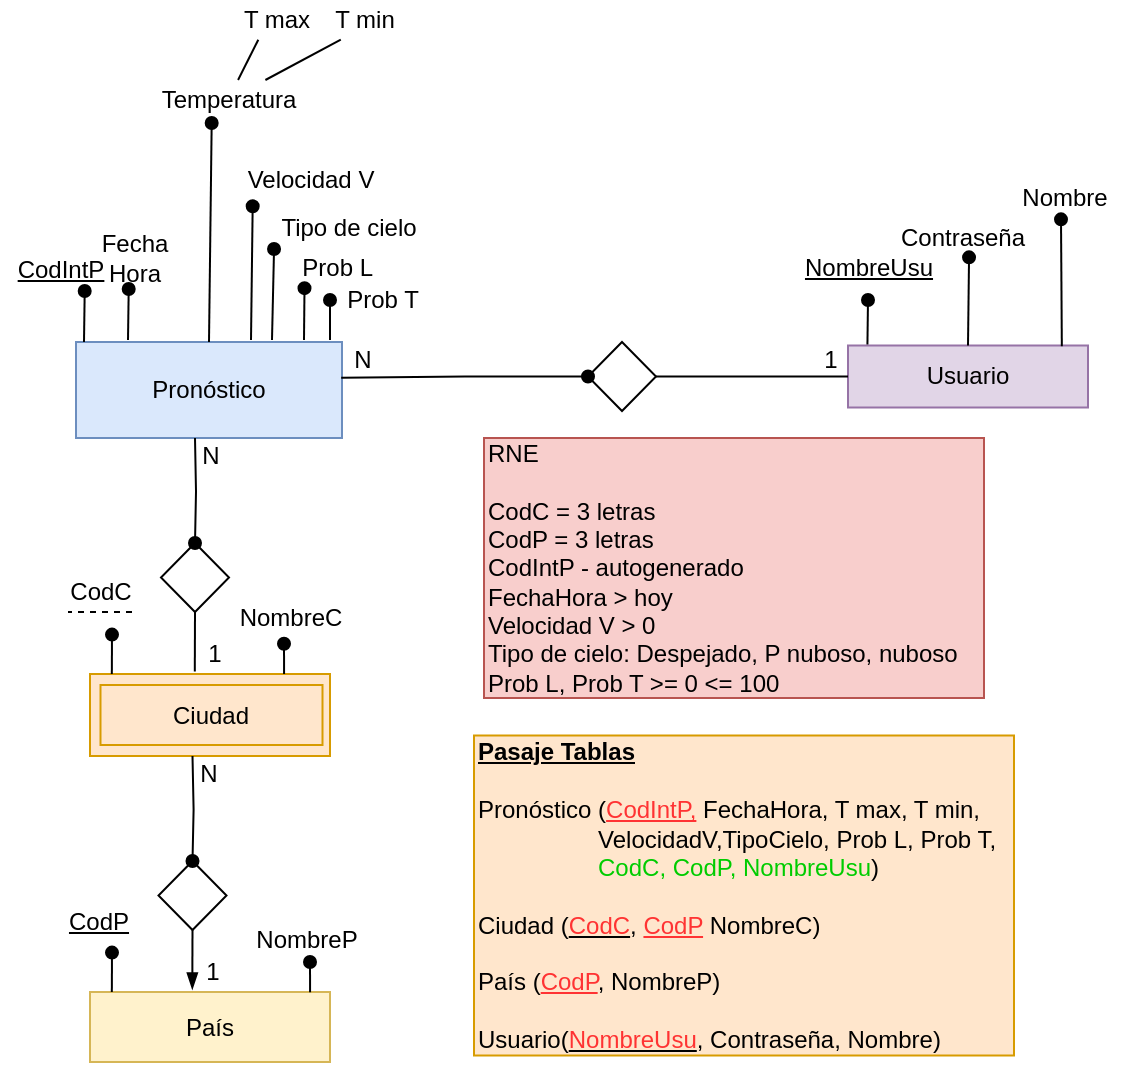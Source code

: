 <mxfile version="16.5.1" type="device"><diagram id="6beAcekvTGWuNFDRQ2lt" name="Página-1"><mxGraphModel dx="1278" dy="649" grid="1" gridSize="10" guides="1" tooltips="1" connect="1" arrows="1" fold="1" page="1" pageScale="1" pageWidth="827" pageHeight="1169" math="0" shadow="0"><root><mxCell id="0"/><mxCell id="1" parent="0"/><mxCell id="8WbYCytXhT2N30jxI4e--1" value="Pronóstico" style="rounded=0;whiteSpace=wrap;html=1;fillColor=#dae8fc;strokeColor=#6c8ebf;" parent="1" vertex="1"><mxGeometry x="598" y="490" width="133" height="48" as="geometry"/></mxCell><mxCell id="8WbYCytXhT2N30jxI4e--2" value="Ciudad" style="rounded=0;whiteSpace=wrap;html=1;fillColor=#ffe6cc;strokeColor=#d79b00;" parent="1" vertex="1"><mxGeometry x="605" y="656" width="120" height="41" as="geometry"/></mxCell><mxCell id="8WbYCytXhT2N30jxI4e--7" value="Usuario" style="rounded=0;whiteSpace=wrap;html=1;fillColor=#e1d5e7;strokeColor=#9673a6;" parent="1" vertex="1"><mxGeometry x="984" y="491.75" width="120" height="31" as="geometry"/></mxCell><mxCell id="8WbYCytXhT2N30jxI4e--8" value="País" style="rounded=0;whiteSpace=wrap;html=1;fillColor=#fff2cc;strokeColor=#d6b656;" parent="1" vertex="1"><mxGeometry x="605" y="815" width="120" height="35" as="geometry"/></mxCell><mxCell id="8WbYCytXhT2N30jxI4e--10" value="" style="endArrow=none;html=1;startArrow=oval;startFill=1;entryX=0.081;entryY=-0.016;entryDx=0;entryDy=0;entryPerimeter=0;" parent="1" target="8WbYCytXhT2N30jxI4e--7" edge="1"><mxGeometry width="50" height="50" relative="1" as="geometry"><mxPoint x="994" y="469" as="sourcePoint"/><mxPoint x="1013" y="459.26" as="targetPoint"/></mxGeometry></mxCell><mxCell id="8WbYCytXhT2N30jxI4e--11" value="&lt;u&gt;NombreUsu&lt;/u&gt;" style="text;html=1;resizable=0;autosize=1;align=center;verticalAlign=middle;points=[];fillColor=none;strokeColor=none;rounded=0;" parent="1" vertex="1"><mxGeometry x="954" y="442.75" width="80" height="20" as="geometry"/></mxCell><mxCell id="8WbYCytXhT2N30jxI4e--12" value="" style="endArrow=none;html=1;startArrow=oval;startFill=1;entryX=0.5;entryY=0;entryDx=0;entryDy=0;exitX=0.544;exitY=0.977;exitDx=0;exitDy=0;exitPerimeter=0;" parent="1" source="8WbYCytXhT2N30jxI4e--13" target="8WbYCytXhT2N30jxI4e--7" edge="1"><mxGeometry width="50" height="50" relative="1" as="geometry"><mxPoint x="1044" y="469" as="sourcePoint"/><mxPoint x="1050" y="458.26" as="targetPoint"/></mxGeometry></mxCell><mxCell id="8WbYCytXhT2N30jxI4e--13" value="Contraseña" style="text;html=1;resizable=0;autosize=1;align=center;verticalAlign=middle;points=[];fillColor=none;strokeColor=none;rounded=0;" parent="1" vertex="1"><mxGeometry x="1001" y="428.13" width="80" height="20" as="geometry"/></mxCell><mxCell id="8WbYCytXhT2N30jxI4e--14" value="" style="endArrow=none;html=1;startArrow=oval;startFill=1;exitX=0.475;exitY=1.027;exitDx=0;exitDy=0;exitPerimeter=0;entryX=0.891;entryY=0.012;entryDx=0;entryDy=0;entryPerimeter=0;" parent="1" source="8WbYCytXhT2N30jxI4e--59" target="8WbYCytXhT2N30jxI4e--7" edge="1"><mxGeometry width="50" height="50" relative="1" as="geometry"><mxPoint x="1109" y="469" as="sourcePoint"/><mxPoint x="1091" y="489" as="targetPoint"/></mxGeometry></mxCell><mxCell id="8WbYCytXhT2N30jxI4e--16" value="" style="endArrow=none;html=1;startArrow=oval;startFill=1;entryX=0.917;entryY=0.003;entryDx=0;entryDy=0;entryPerimeter=0;" parent="1" target="8WbYCytXhT2N30jxI4e--8" edge="1"><mxGeometry width="50" height="50" relative="1" as="geometry"><mxPoint x="715" y="800" as="sourcePoint"/><mxPoint x="716" y="810" as="targetPoint"/></mxGeometry></mxCell><mxCell id="8WbYCytXhT2N30jxI4e--21" value="&lt;u&gt;CodIntP&lt;/u&gt;" style="text;html=1;resizable=0;autosize=1;align=center;verticalAlign=middle;points=[];fillColor=none;strokeColor=none;rounded=0;dashed=1;" parent="1" vertex="1"><mxGeometry x="560" y="444.05" width="60" height="20" as="geometry"/></mxCell><mxCell id="8WbYCytXhT2N30jxI4e--22" value="" style="endArrow=none;html=1;startArrow=oval;startFill=1;exitX=0.044;exitY=1.038;exitDx=0;exitDy=0;exitPerimeter=0;" parent="1" source="8WbYCytXhT2N30jxI4e--23" edge="1"><mxGeometry width="50" height="50" relative="1" as="geometry"><mxPoint x="695.5" y="474.25" as="sourcePoint"/><mxPoint x="696" y="489" as="targetPoint"/></mxGeometry></mxCell><mxCell id="8WbYCytXhT2N30jxI4e--23" value="Tipo de cielo" style="text;html=1;resizable=0;autosize=1;align=center;verticalAlign=middle;points=[];fillColor=none;strokeColor=none;rounded=0;" parent="1" vertex="1"><mxGeometry x="693.5" y="422.75" width="80" height="20" as="geometry"/></mxCell><mxCell id="8WbYCytXhT2N30jxI4e--24" value="" style="endArrow=none;html=1;startArrow=oval;startFill=1;exitX=0.447;exitY=1.025;exitDx=0;exitDy=0;exitPerimeter=0;" parent="1" source="8WbYCytXhT2N30jxI4e--25" edge="1"><mxGeometry width="50" height="50" relative="1" as="geometry"><mxPoint x="653" y="472.88" as="sourcePoint"/><mxPoint x="624" y="489" as="targetPoint"/></mxGeometry></mxCell><mxCell id="8WbYCytXhT2N30jxI4e--25" value="Fecha&lt;br&gt;Hora" style="text;html=1;resizable=0;autosize=1;align=center;verticalAlign=middle;points=[];fillColor=none;strokeColor=none;rounded=0;" parent="1" vertex="1"><mxGeometry x="602" y="432.75" width="50" height="30" as="geometry"/></mxCell><mxCell id="8WbYCytXhT2N30jxI4e--66" style="edgeStyle=orthogonalEdgeStyle;rounded=0;orthogonalLoop=1;jettySize=auto;html=1;exitX=1;exitY=0.5;exitDx=0;exitDy=0;entryX=0;entryY=0.5;entryDx=0;entryDy=0;endArrow=none;endFill=0;" parent="1" source="8WbYCytXhT2N30jxI4e--43" target="8WbYCytXhT2N30jxI4e--7" edge="1"><mxGeometry relative="1" as="geometry"/></mxCell><mxCell id="8WbYCytXhT2N30jxI4e--43" value="" style="rhombus;whiteSpace=wrap;html=1;" parent="1" vertex="1"><mxGeometry x="854" y="490" width="34" height="34.5" as="geometry"/></mxCell><mxCell id="8WbYCytXhT2N30jxI4e--47" value="N" style="text;html=1;resizable=0;autosize=1;align=center;verticalAlign=middle;points=[];fillColor=none;strokeColor=none;rounded=0;" parent="1" vertex="1"><mxGeometry x="731.5" y="490" width="19" height="18" as="geometry"/></mxCell><mxCell id="8WbYCytXhT2N30jxI4e--51" value="" style="endArrow=none;html=1;startArrow=oval;startFill=1;exitX=0.398;exitY=1.076;exitDx=0;exitDy=0;exitPerimeter=0;entryX=0.5;entryY=0;entryDx=0;entryDy=0;" parent="1" source="8WbYCytXhT2N30jxI4e--53" target="8WbYCytXhT2N30jxI4e--1" edge="1"><mxGeometry width="50" height="50" relative="1" as="geometry"><mxPoint x="649" y="429" as="sourcePoint"/><mxPoint x="648.5" y="490" as="targetPoint"/></mxGeometry></mxCell><mxCell id="8WbYCytXhT2N30jxI4e--52" value="" style="endArrow=none;html=1;startArrow=oval;startFill=1;exitX=0.148;exitY=1.158;exitDx=0;exitDy=0;exitPerimeter=0;" parent="1" source="8WbYCytXhT2N30jxI4e--54" edge="1"><mxGeometry width="50" height="50" relative="1" as="geometry"><mxPoint x="685.5" y="449" as="sourcePoint"/><mxPoint x="685.5" y="489" as="targetPoint"/></mxGeometry></mxCell><mxCell id="8WbYCytXhT2N30jxI4e--53" value="Temperatura" style="text;html=1;resizable=0;autosize=1;align=center;verticalAlign=middle;points=[];fillColor=none;strokeColor=none;rounded=0;" parent="1" vertex="1"><mxGeometry x="634" y="359" width="80" height="20" as="geometry"/></mxCell><mxCell id="8WbYCytXhT2N30jxI4e--54" value="Velocidad V" style="text;html=1;resizable=0;autosize=1;align=center;verticalAlign=middle;points=[];fillColor=none;strokeColor=none;rounded=0;" parent="1" vertex="1"><mxGeometry x="674.5" y="399" width="80" height="20" as="geometry"/></mxCell><mxCell id="8WbYCytXhT2N30jxI4e--59" value="Nombre" style="text;html=1;resizable=0;autosize=1;align=center;verticalAlign=middle;points=[];fillColor=none;strokeColor=none;rounded=0;" parent="1" vertex="1"><mxGeometry x="1062" y="408.13" width="60" height="20" as="geometry"/></mxCell><mxCell id="8WbYCytXhT2N30jxI4e--65" value="NombreP" style="text;html=1;resizable=0;autosize=1;align=center;verticalAlign=middle;points=[];fillColor=none;strokeColor=none;rounded=0;" parent="1" vertex="1"><mxGeometry x="677.5" y="779" width="70" height="20" as="geometry"/></mxCell><mxCell id="8WbYCytXhT2N30jxI4e--69" value="1" style="text;html=1;resizable=0;autosize=1;align=center;verticalAlign=middle;points=[];fillColor=none;strokeColor=none;rounded=0;" parent="1" vertex="1"><mxGeometry x="965" y="489" width="20" height="20" as="geometry"/></mxCell><mxCell id="8WbYCytXhT2N30jxI4e--57" style="edgeStyle=orthogonalEdgeStyle;rounded=0;orthogonalLoop=1;jettySize=auto;html=1;exitX=0;exitY=0.5;exitDx=0;exitDy=0;entryX=0.997;entryY=0.372;entryDx=0;entryDy=0;entryPerimeter=0;endArrow=none;endFill=0;startArrow=oval;startFill=1;" parent="1" source="8WbYCytXhT2N30jxI4e--43" target="8WbYCytXhT2N30jxI4e--1" edge="1"><mxGeometry relative="1" as="geometry"/></mxCell><mxCell id="sigi5tjWPlhhSInjs8zJ-3" value="" style="endArrow=none;html=1;startArrow=oval;startFill=1;entryX=0.917;entryY=0.003;entryDx=0;entryDy=0;entryPerimeter=0;" parent="1" edge="1"><mxGeometry width="50" height="50" relative="1" as="geometry"><mxPoint x="702" y="640.9" as="sourcePoint"/><mxPoint x="702.04" y="656.005" as="targetPoint"/></mxGeometry></mxCell><mxCell id="sigi5tjWPlhhSInjs8zJ-4" value="NombreC" style="text;html=1;resizable=0;autosize=1;align=center;verticalAlign=middle;points=[];fillColor=none;strokeColor=none;rounded=0;" parent="1" vertex="1"><mxGeometry x="670" y="617.9" width="70" height="20" as="geometry"/></mxCell><mxCell id="sigi5tjWPlhhSInjs8zJ-9" value="" style="endArrow=none;html=1;startArrow=oval;startFill=1;entryX=0.052;entryY=-0.048;entryDx=0;entryDy=0;entryPerimeter=0;" parent="1" edge="1"><mxGeometry width="50" height="50" relative="1" as="geometry"><mxPoint x="616" y="636.3" as="sourcePoint"/><mxPoint x="615.916" y="655.996" as="targetPoint"/></mxGeometry></mxCell><mxCell id="sigi5tjWPlhhSInjs8zJ-10" value="CodC" style="text;html=1;resizable=0;autosize=1;align=center;verticalAlign=middle;points=[];fillColor=none;strokeColor=none;rounded=0;dashed=1;" parent="1" vertex="1"><mxGeometry x="585" y="604.5" width="50" height="20" as="geometry"/></mxCell><mxCell id="sigi5tjWPlhhSInjs8zJ-13" style="edgeStyle=orthogonalEdgeStyle;rounded=0;orthogonalLoop=1;jettySize=auto;html=1;entryX=0.5;entryY=1;entryDx=0;entryDy=0;endArrow=none;endFill=0;exitX=0.02;exitY=0.938;exitDx=0;exitDy=0;exitPerimeter=0;startArrow=none;startFill=0;" parent="1" source="sigi5tjWPlhhSInjs8zJ-16" target="sigi5tjWPlhhSInjs8zJ-14" edge="1"><mxGeometry relative="1" as="geometry"><mxPoint x="658" y="659" as="sourcePoint"/><Array as="points"/></mxGeometry></mxCell><mxCell id="sigi5tjWPlhhSInjs8zJ-14" value="" style="rhombus;whiteSpace=wrap;html=1;" parent="1" vertex="1"><mxGeometry x="640.5" y="590.5" width="34" height="34.5" as="geometry"/></mxCell><mxCell id="sigi5tjWPlhhSInjs8zJ-15" value="N" style="text;html=1;resizable=0;autosize=1;align=center;verticalAlign=middle;points=[];fillColor=none;strokeColor=none;rounded=0;" parent="1" vertex="1"><mxGeometry x="655.5" y="538" width="19" height="18" as="geometry"/></mxCell><mxCell id="sigi5tjWPlhhSInjs8zJ-16" value="1" style="text;html=1;resizable=0;autosize=1;align=center;verticalAlign=middle;points=[];fillColor=none;strokeColor=none;rounded=0;" parent="1" vertex="1"><mxGeometry x="657" y="636" width="20" height="20" as="geometry"/></mxCell><mxCell id="sigi5tjWPlhhSInjs8zJ-17" style="edgeStyle=orthogonalEdgeStyle;rounded=0;orthogonalLoop=1;jettySize=auto;html=1;exitX=0.5;exitY=1;exitDx=0;exitDy=0;entryX=0.5;entryY=0;entryDx=0;entryDy=0;endArrow=oval;endFill=1;" parent="1" target="sigi5tjWPlhhSInjs8zJ-14" edge="1"><mxGeometry relative="1" as="geometry"><mxPoint x="657.5" y="538" as="sourcePoint"/></mxGeometry></mxCell><mxCell id="sigi5tjWPlhhSInjs8zJ-20" value="" style="endArrow=none;html=1;startArrow=oval;startFill=1;exitX=0.155;exitY=1.016;exitDx=0;exitDy=0;exitPerimeter=0;" parent="1" source="sigi5tjWPlhhSInjs8zJ-21" edge="1"><mxGeometry width="50" height="50" relative="1" as="geometry"><mxPoint x="712" y="469" as="sourcePoint"/><mxPoint x="712" y="489" as="targetPoint"/></mxGeometry></mxCell><mxCell id="sigi5tjWPlhhSInjs8zJ-21" value="Prob L&amp;nbsp;" style="text;html=1;resizable=0;autosize=1;align=center;verticalAlign=middle;points=[];fillColor=none;strokeColor=none;rounded=0;" parent="1" vertex="1"><mxGeometry x="704.5" y="442.75" width="50" height="20" as="geometry"/></mxCell><mxCell id="fThPsPUl5X2ufNB-JUdx-2" value="T min" style="text;html=1;resizable=0;autosize=1;align=center;verticalAlign=middle;points=[];fillColor=none;strokeColor=none;rounded=0;" parent="1" vertex="1"><mxGeometry x="716.5" y="319" width="50" height="20" as="geometry"/></mxCell><mxCell id="fThPsPUl5X2ufNB-JUdx-3" value="" style="endArrow=none;html=1;startArrow=oval;startFill=1;" parent="1" edge="1"><mxGeometry width="50" height="50" relative="1" as="geometry"><mxPoint x="725" y="469" as="sourcePoint"/><mxPoint x="725" y="489" as="targetPoint"/></mxGeometry></mxCell><mxCell id="fThPsPUl5X2ufNB-JUdx-4" value="Prob T" style="text;html=1;resizable=0;autosize=1;align=center;verticalAlign=middle;points=[];fillColor=none;strokeColor=none;rounded=0;" parent="1" vertex="1"><mxGeometry x="725.5" y="459" width="50" height="20" as="geometry"/></mxCell><mxCell id="fThPsPUl5X2ufNB-JUdx-5" style="edgeStyle=orthogonalEdgeStyle;rounded=0;orthogonalLoop=1;jettySize=auto;html=1;entryX=0.5;entryY=1;entryDx=0;entryDy=0;endArrow=none;endFill=0;exitX=0.02;exitY=0.938;exitDx=0;exitDy=0;exitPerimeter=0;startArrow=blockThin;startFill=1;" parent="1" source="fThPsPUl5X2ufNB-JUdx-8" target="fThPsPUl5X2ufNB-JUdx-6" edge="1"><mxGeometry relative="1" as="geometry"><mxPoint x="656.75" y="818" as="sourcePoint"/><Array as="points"/></mxGeometry></mxCell><mxCell id="fThPsPUl5X2ufNB-JUdx-6" value="" style="rhombus;whiteSpace=wrap;html=1;" parent="1" vertex="1"><mxGeometry x="639.25" y="749.5" width="34" height="34.5" as="geometry"/></mxCell><mxCell id="fThPsPUl5X2ufNB-JUdx-7" value="N" style="text;html=1;resizable=0;autosize=1;align=center;verticalAlign=middle;points=[];fillColor=none;strokeColor=none;rounded=0;" parent="1" vertex="1"><mxGeometry x="654.25" y="696" width="20" height="20" as="geometry"/></mxCell><mxCell id="fThPsPUl5X2ufNB-JUdx-8" value="1" style="text;html=1;resizable=0;autosize=1;align=center;verticalAlign=middle;points=[];fillColor=none;strokeColor=none;rounded=0;" parent="1" vertex="1"><mxGeometry x="655.75" y="795" width="20" height="20" as="geometry"/></mxCell><mxCell id="fThPsPUl5X2ufNB-JUdx-9" style="edgeStyle=orthogonalEdgeStyle;rounded=0;orthogonalLoop=1;jettySize=auto;html=1;exitX=0.5;exitY=1;exitDx=0;exitDy=0;entryX=0.5;entryY=0;entryDx=0;entryDy=0;endArrow=oval;endFill=1;" parent="1" target="fThPsPUl5X2ufNB-JUdx-6" edge="1"><mxGeometry relative="1" as="geometry"><mxPoint x="656.25" y="697" as="sourcePoint"/></mxGeometry></mxCell><mxCell id="fThPsPUl5X2ufNB-JUdx-11" value="&lt;b&gt;&lt;u&gt;Pasaje Tablas&lt;/u&gt;&lt;/b&gt;&lt;br&gt;&lt;br&gt;Pronóstico (&lt;font color=&quot;#ff3333&quot;&gt;&lt;u&gt;CodIntP,&lt;/u&gt;&lt;/font&gt;&amp;nbsp;FechaHora, T max, T min,&lt;br&gt;&lt;span&gt;&#9;&lt;/span&gt;&lt;span&gt;&#9;&lt;/span&gt;&amp;nbsp;&lt;span style=&quot;white-space: pre&quot;&gt;&#9;&lt;/span&gt;&lt;span style=&quot;white-space: pre&quot;&gt;&#9;&lt;/span&gt;&amp;nbsp; VelocidadV,TipoCielo, Prob L, Prob T, &lt;br&gt;&lt;font color=&quot;#00cc00&quot;&gt;&lt;span style=&quot;white-space: pre&quot;&gt;&#9;&lt;/span&gt;&amp;nbsp; &amp;nbsp; &amp;nbsp; &amp;nbsp; &amp;nbsp; CodC, CodP, NombreUsu&lt;/font&gt;)&lt;br&gt;&lt;br&gt;Ciudad (&lt;u&gt;&lt;font color=&quot;#ff3333&quot;&gt;CodC&lt;/font&gt;&lt;/u&gt;, &lt;font color=&quot;#ff3333&quot;&gt;&lt;u&gt;CodP&lt;/u&gt;&lt;/font&gt; NombreC)&lt;br&gt;&amp;nbsp;&lt;br&gt;País (&lt;font color=&quot;#ff3333&quot;&gt;&lt;u&gt;CodP&lt;/u&gt;&lt;/font&gt;, NombreP)&lt;br&gt;&lt;br&gt;Usuario(&lt;u&gt;&lt;font color=&quot;#ff3333&quot;&gt;NombreUsu&lt;/font&gt;&lt;/u&gt;, Contraseña, Nombre)" style="text;html=1;resizable=0;autosize=1;align=left;verticalAlign=middle;points=[];fillColor=#ffe6cc;strokeColor=#d79b00;rounded=0;" parent="1" vertex="1"><mxGeometry x="797" y="686.75" width="270" height="160" as="geometry"/></mxCell><mxCell id="fThPsPUl5X2ufNB-JUdx-13" value="" style="endArrow=none;html=1;startArrow=oval;startFill=1;entryX=0.052;entryY=-0.048;entryDx=0;entryDy=0;entryPerimeter=0;" parent="1" edge="1"><mxGeometry width="50" height="50" relative="1" as="geometry"><mxPoint x="616" y="795.3" as="sourcePoint"/><mxPoint x="615.916" y="814.996" as="targetPoint"/></mxGeometry></mxCell><mxCell id="fThPsPUl5X2ufNB-JUdx-14" value="&lt;u&gt;CodP&lt;/u&gt;" style="text;html=1;resizable=0;autosize=1;align=center;verticalAlign=middle;points=[];fillColor=none;strokeColor=none;rounded=0;" parent="1" vertex="1"><mxGeometry x="584" y="770.05" width="50" height="20" as="geometry"/></mxCell><mxCell id="fThPsPUl5X2ufNB-JUdx-15" value="RNE&amp;nbsp;&lt;br&gt;&lt;br&gt;CodC = 3 letras&lt;br&gt;CodP = 3 letras&lt;br&gt;CodIntP - autogenerado&lt;br&gt;FechaHora &amp;gt; hoy&lt;br&gt;Velocidad V &amp;gt; 0&lt;br&gt;Tipo de cielo: Despejado, P nuboso, nuboso&lt;br&gt;Prob L, Prob T &amp;gt;= 0 &amp;lt;= 100&amp;nbsp;" style="text;html=1;resizable=0;autosize=1;align=left;verticalAlign=middle;points=[];fillColor=#f8cecc;strokeColor=#b85450;rounded=0;labelBackgroundColor=none;" parent="1" vertex="1"><mxGeometry x="802" y="538" width="250" height="130" as="geometry"/></mxCell><mxCell id="fThPsPUl5X2ufNB-JUdx-16" value="T max" style="text;html=1;resizable=0;autosize=1;align=center;verticalAlign=middle;points=[];fillColor=none;strokeColor=none;rounded=0;" parent="1" vertex="1"><mxGeometry x="672.5" y="319" width="50" height="20" as="geometry"/></mxCell><mxCell id="fThPsPUl5X2ufNB-JUdx-20" value="" style="endArrow=none;html=1;rounded=0;fontColor=#00CC00;entryX=0.278;entryY=0.992;entryDx=0;entryDy=0;entryPerimeter=0;" parent="1" source="8WbYCytXhT2N30jxI4e--53" target="fThPsPUl5X2ufNB-JUdx-2" edge="1"><mxGeometry width="50" height="50" relative="1" as="geometry"><mxPoint x="808.5" y="509" as="sourcePoint"/><mxPoint x="858.5" y="459" as="targetPoint"/></mxGeometry></mxCell><mxCell id="fThPsPUl5X2ufNB-JUdx-22" value="" style="endArrow=none;html=1;rounded=0;fontColor=#00CC00;entryX=0.333;entryY=0.992;entryDx=0;entryDy=0;entryPerimeter=0;" parent="1" source="8WbYCytXhT2N30jxI4e--53" target="fThPsPUl5X2ufNB-JUdx-16" edge="1"><mxGeometry width="50" height="50" relative="1" as="geometry"><mxPoint x="704.172" y="369" as="sourcePoint"/><mxPoint x="744.84" y="348.84" as="targetPoint"/></mxGeometry></mxCell><mxCell id="Wh4un3GOdRY9ivssLF5z-3" value="" style="endArrow=none;dashed=1;html=1;rounded=0;" parent="1" edge="1"><mxGeometry width="50" height="50" relative="1" as="geometry"><mxPoint x="626" y="625" as="sourcePoint"/><mxPoint x="594" y="625" as="targetPoint"/></mxGeometry></mxCell><mxCell id="Wh4un3GOdRY9ivssLF5z-4" value="" style="endArrow=none;html=1;startArrow=oval;startFill=1;exitX=0.447;exitY=1.025;exitDx=0;exitDy=0;exitPerimeter=0;" parent="1" edge="1"><mxGeometry width="50" height="50" relative="1" as="geometry"><mxPoint x="602.35" y="464.5" as="sourcePoint"/><mxPoint x="602" y="490" as="targetPoint"/></mxGeometry></mxCell><mxCell id="Wh4un3GOdRY9ivssLF5z-1" value="&lt;span&gt;Ciudad&lt;/span&gt;" style="rounded=0;whiteSpace=wrap;html=1;fillColor=#ffe6cc;strokeColor=#d79b00;" parent="1" vertex="1"><mxGeometry x="610.25" y="661.5" width="111" height="30" as="geometry"/></mxCell></root></mxGraphModel></diagram></mxfile>